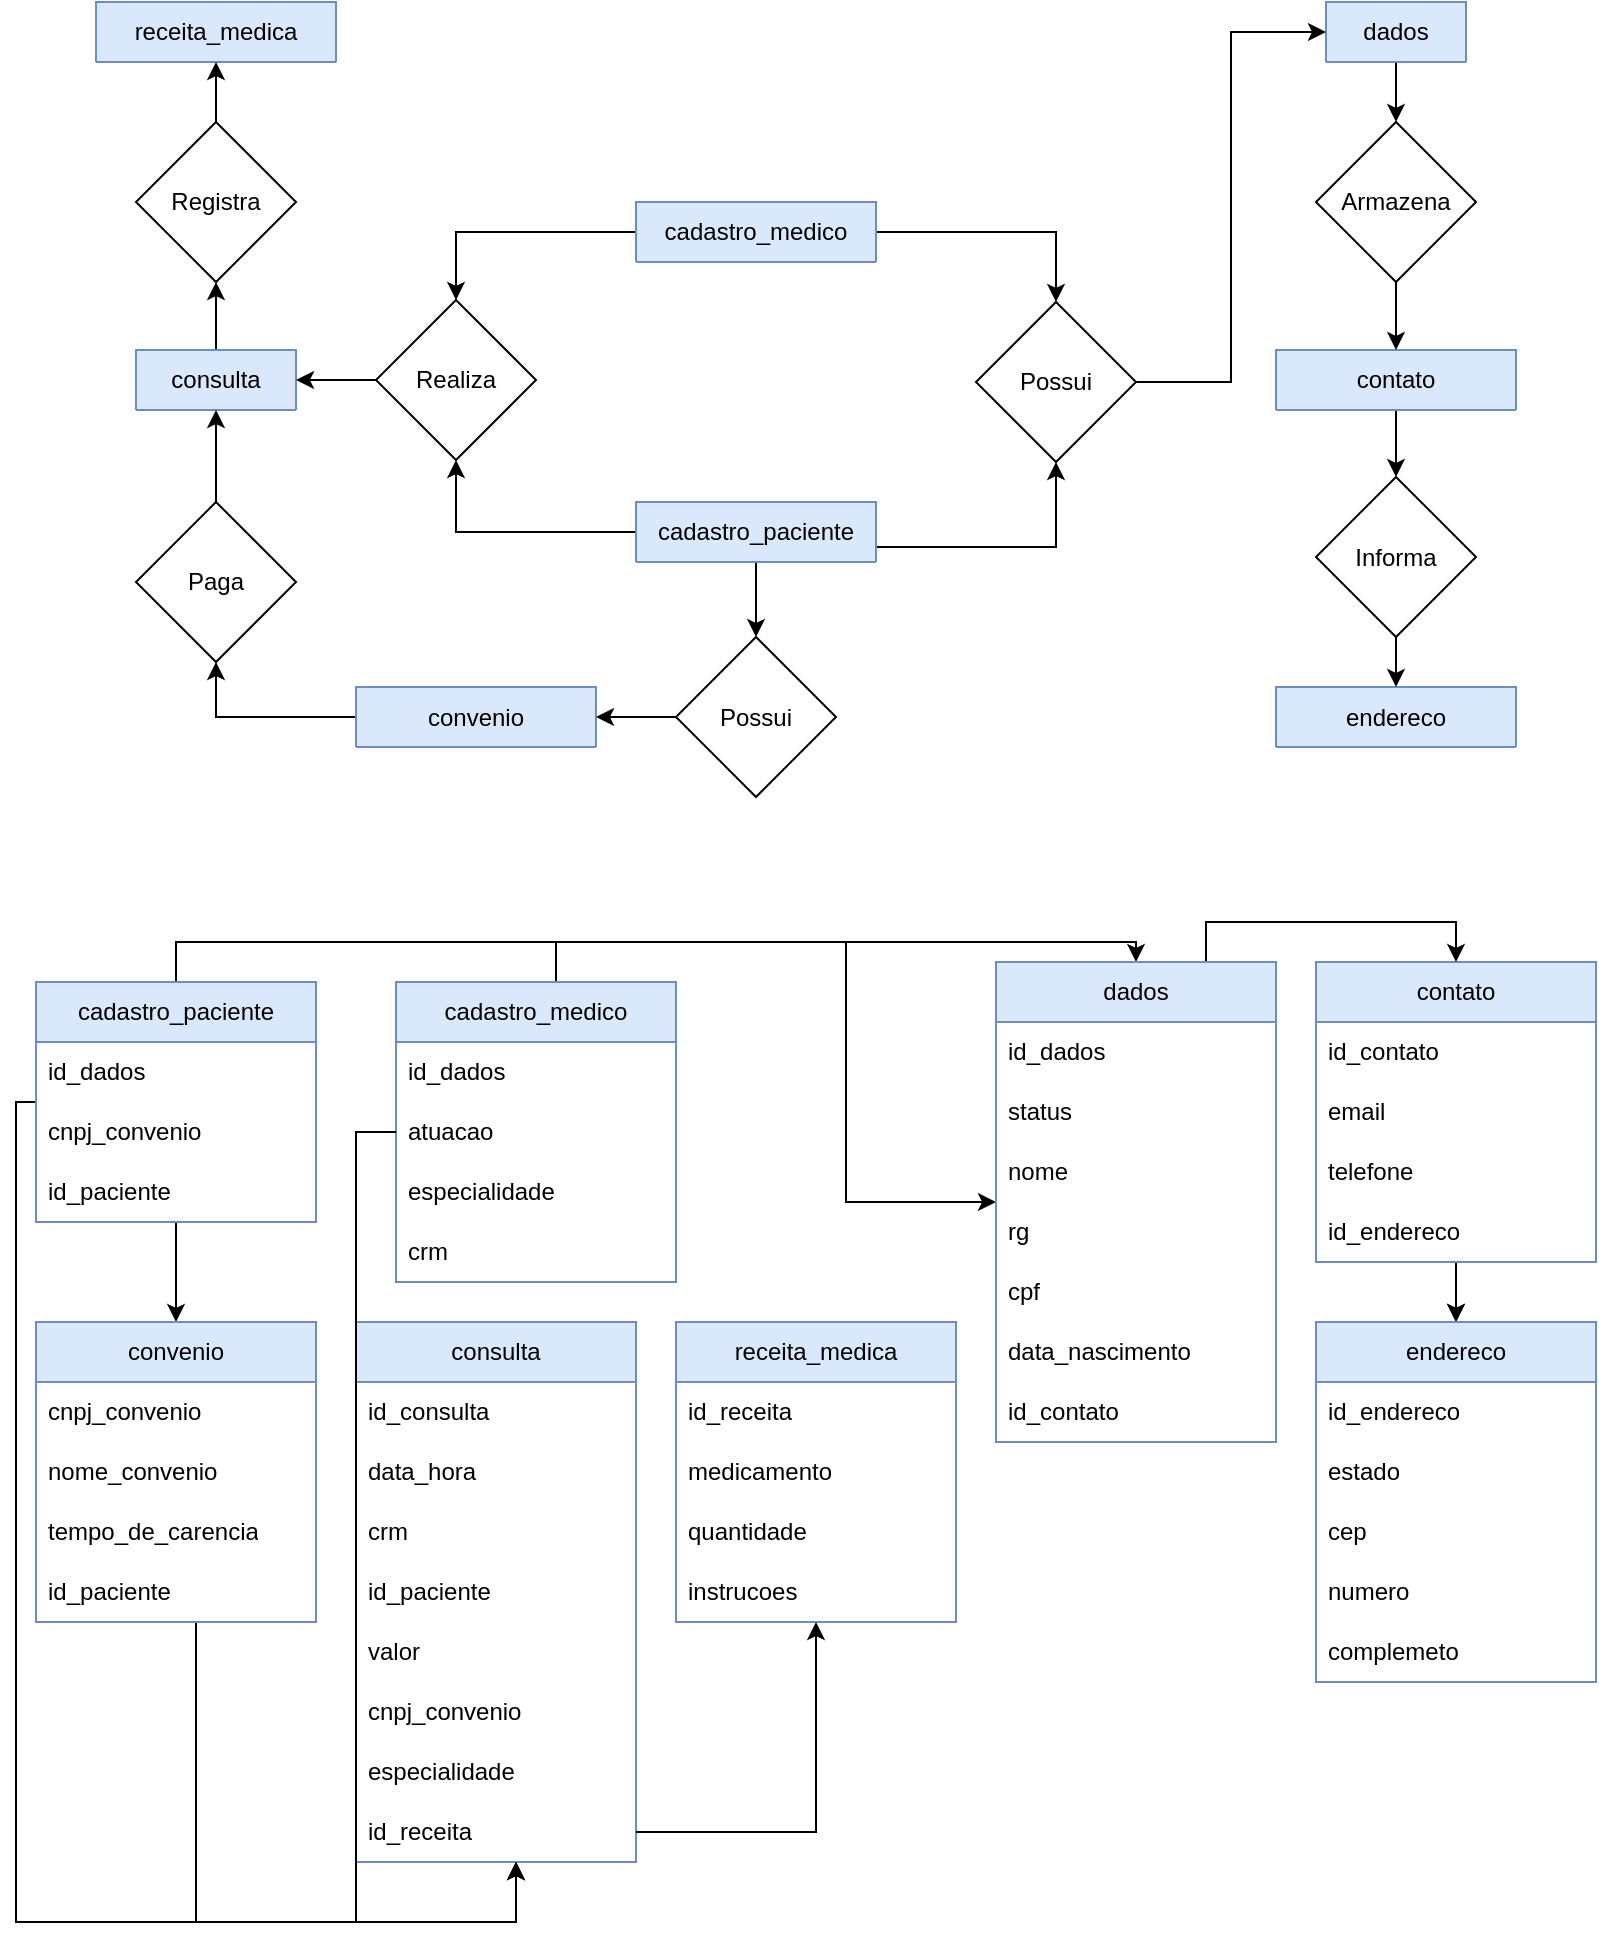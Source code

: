 <mxfile version="24.5.2" type="github">
  <diagram name="Página-1" id="L_5RlRnxunYYwzqani7J">
    <mxGraphModel dx="1050" dy="558" grid="1" gridSize="10" guides="1" tooltips="1" connect="1" arrows="1" fold="1" page="1" pageScale="1" pageWidth="827" pageHeight="1169" math="0" shadow="0">
      <root>
        <mxCell id="0" />
        <mxCell id="1" parent="0" />
        <mxCell id="aoBaIJwkSPa8lgX8lZ2v-215" style="edgeStyle=orthogonalEdgeStyle;rounded=0;orthogonalLoop=1;jettySize=auto;html=1;entryX=0.5;entryY=1;entryDx=0;entryDy=0;" edge="1" parent="1" source="aoBaIJwkSPa8lgX8lZ2v-1" target="aoBaIJwkSPa8lgX8lZ2v-214">
          <mxGeometry relative="1" as="geometry" />
        </mxCell>
        <mxCell id="aoBaIJwkSPa8lgX8lZ2v-1" value="convenio" style="swimlane;fontStyle=0;childLayout=stackLayout;horizontal=1;startSize=30;horizontalStack=0;resizeParent=1;resizeParentMax=0;resizeLast=0;collapsible=1;marginBottom=0;whiteSpace=wrap;html=1;fillColor=#dae8fc;strokeColor=#6c8ebf;" vertex="1" collapsed="1" parent="1">
          <mxGeometry x="190" y="382.5" width="120" height="30" as="geometry">
            <mxRectangle x="1404" y="100" width="140" height="150" as="alternateBounds" />
          </mxGeometry>
        </mxCell>
        <mxCell id="aoBaIJwkSPa8lgX8lZ2v-4" value="cnpj_convenio" style="text;strokeColor=none;fillColor=none;align=left;verticalAlign=middle;spacingLeft=4;spacingRight=4;overflow=hidden;points=[[0,0.5],[1,0.5]];portConstraint=eastwest;rotatable=0;whiteSpace=wrap;html=1;" vertex="1" parent="aoBaIJwkSPa8lgX8lZ2v-1">
          <mxGeometry y="30" width="140" height="30" as="geometry" />
        </mxCell>
        <mxCell id="aoBaIJwkSPa8lgX8lZ2v-3" value="nome_convenio" style="text;strokeColor=none;fillColor=none;align=left;verticalAlign=middle;spacingLeft=4;spacingRight=4;overflow=hidden;points=[[0,0.5],[1,0.5]];portConstraint=eastwest;rotatable=0;whiteSpace=wrap;html=1;" vertex="1" parent="aoBaIJwkSPa8lgX8lZ2v-1">
          <mxGeometry y="60" width="140" height="30" as="geometry" />
        </mxCell>
        <mxCell id="aoBaIJwkSPa8lgX8lZ2v-92" value="tempo_de_carencia" style="text;strokeColor=none;fillColor=none;align=left;verticalAlign=middle;spacingLeft=4;spacingRight=4;overflow=hidden;points=[[0,0.5],[1,0.5]];portConstraint=eastwest;rotatable=0;whiteSpace=wrap;html=1;" vertex="1" parent="aoBaIJwkSPa8lgX8lZ2v-1">
          <mxGeometry y="90" width="140" height="30" as="geometry" />
        </mxCell>
        <mxCell id="aoBaIJwkSPa8lgX8lZ2v-70" value="id_paciente" style="text;strokeColor=none;fillColor=none;align=left;verticalAlign=middle;spacingLeft=4;spacingRight=4;overflow=hidden;points=[[0,0.5],[1,0.5]];portConstraint=eastwest;rotatable=0;whiteSpace=wrap;html=1;" vertex="1" parent="aoBaIJwkSPa8lgX8lZ2v-1">
          <mxGeometry y="120" width="140" height="30" as="geometry" />
        </mxCell>
        <mxCell id="aoBaIJwkSPa8lgX8lZ2v-128" style="edgeStyle=orthogonalEdgeStyle;rounded=0;orthogonalLoop=1;jettySize=auto;html=1;exitX=0.5;exitY=1;exitDx=0;exitDy=0;entryX=0.5;entryY=0;entryDx=0;entryDy=0;" edge="1" parent="1" source="aoBaIJwkSPa8lgX8lZ2v-14" target="aoBaIJwkSPa8lgX8lZ2v-95">
          <mxGeometry relative="1" as="geometry" />
        </mxCell>
        <mxCell id="aoBaIJwkSPa8lgX8lZ2v-14" value="dados" style="swimlane;fontStyle=0;childLayout=stackLayout;horizontal=1;startSize=30;horizontalStack=0;resizeParent=1;resizeParentMax=0;resizeLast=0;collapsible=1;marginBottom=0;whiteSpace=wrap;html=1;fillColor=#dae8fc;strokeColor=#6c8ebf;" vertex="1" collapsed="1" parent="1">
          <mxGeometry x="675" y="40" width="70" height="30" as="geometry">
            <mxRectangle x="937" y="100" width="140" height="240" as="alternateBounds" />
          </mxGeometry>
        </mxCell>
        <mxCell id="aoBaIJwkSPa8lgX8lZ2v-15" value="id_dados" style="text;strokeColor=none;fillColor=none;align=left;verticalAlign=middle;spacingLeft=4;spacingRight=4;overflow=hidden;points=[[0,0.5],[1,0.5]];portConstraint=eastwest;rotatable=0;whiteSpace=wrap;html=1;" vertex="1" parent="aoBaIJwkSPa8lgX8lZ2v-14">
          <mxGeometry y="30" width="140" height="30" as="geometry" />
        </mxCell>
        <mxCell id="aoBaIJwkSPa8lgX8lZ2v-16" value="&lt;div&gt;status&lt;/div&gt;" style="text;strokeColor=none;fillColor=none;align=left;verticalAlign=middle;spacingLeft=4;spacingRight=4;overflow=hidden;points=[[0,0.5],[1,0.5]];portConstraint=eastwest;rotatable=0;whiteSpace=wrap;html=1;" vertex="1" parent="aoBaIJwkSPa8lgX8lZ2v-14">
          <mxGeometry y="60" width="140" height="30" as="geometry" />
        </mxCell>
        <mxCell id="aoBaIJwkSPa8lgX8lZ2v-17" value="nome" style="text;strokeColor=none;fillColor=none;align=left;verticalAlign=middle;spacingLeft=4;spacingRight=4;overflow=hidden;points=[[0,0.5],[1,0.5]];portConstraint=eastwest;rotatable=0;whiteSpace=wrap;html=1;" vertex="1" parent="aoBaIJwkSPa8lgX8lZ2v-14">
          <mxGeometry y="90" width="140" height="30" as="geometry" />
        </mxCell>
        <mxCell id="aoBaIJwkSPa8lgX8lZ2v-18" value="rg" style="text;strokeColor=none;fillColor=none;align=left;verticalAlign=middle;spacingLeft=4;spacingRight=4;overflow=hidden;points=[[0,0.5],[1,0.5]];portConstraint=eastwest;rotatable=0;whiteSpace=wrap;html=1;" vertex="1" parent="aoBaIJwkSPa8lgX8lZ2v-14">
          <mxGeometry y="120" width="140" height="30" as="geometry" />
        </mxCell>
        <mxCell id="aoBaIJwkSPa8lgX8lZ2v-34" value="cpf" style="text;strokeColor=none;fillColor=none;align=left;verticalAlign=middle;spacingLeft=4;spacingRight=4;overflow=hidden;points=[[0,0.5],[1,0.5]];portConstraint=eastwest;rotatable=0;whiteSpace=wrap;html=1;" vertex="1" parent="aoBaIJwkSPa8lgX8lZ2v-14">
          <mxGeometry y="150" width="140" height="30" as="geometry" />
        </mxCell>
        <mxCell id="aoBaIJwkSPa8lgX8lZ2v-35" value="data_nascimento" style="text;strokeColor=none;fillColor=none;align=left;verticalAlign=middle;spacingLeft=4;spacingRight=4;overflow=hidden;points=[[0,0.5],[1,0.5]];portConstraint=eastwest;rotatable=0;whiteSpace=wrap;html=1;" vertex="1" parent="aoBaIJwkSPa8lgX8lZ2v-14">
          <mxGeometry y="180" width="140" height="30" as="geometry" />
        </mxCell>
        <mxCell id="aoBaIJwkSPa8lgX8lZ2v-53" value="id_contato" style="text;strokeColor=none;fillColor=none;align=left;verticalAlign=middle;spacingLeft=4;spacingRight=4;overflow=hidden;points=[[0,0.5],[1,0.5]];portConstraint=eastwest;rotatable=0;whiteSpace=wrap;html=1;" vertex="1" parent="aoBaIJwkSPa8lgX8lZ2v-14">
          <mxGeometry y="210" width="140" height="30" as="geometry" />
        </mxCell>
        <mxCell id="aoBaIJwkSPa8lgX8lZ2v-118" style="edgeStyle=orthogonalEdgeStyle;rounded=0;orthogonalLoop=1;jettySize=auto;html=1;exitX=1;exitY=0.75;exitDx=0;exitDy=0;entryX=0.5;entryY=1;entryDx=0;entryDy=0;" edge="1" parent="1" source="aoBaIJwkSPa8lgX8lZ2v-30" target="aoBaIJwkSPa8lgX8lZ2v-93">
          <mxGeometry relative="1" as="geometry" />
        </mxCell>
        <mxCell id="aoBaIJwkSPa8lgX8lZ2v-122" style="edgeStyle=orthogonalEdgeStyle;rounded=0;orthogonalLoop=1;jettySize=auto;html=1;" edge="1" parent="1" source="aoBaIJwkSPa8lgX8lZ2v-30" target="aoBaIJwkSPa8lgX8lZ2v-94">
          <mxGeometry relative="1" as="geometry" />
        </mxCell>
        <mxCell id="aoBaIJwkSPa8lgX8lZ2v-143" style="edgeStyle=orthogonalEdgeStyle;rounded=0;orthogonalLoop=1;jettySize=auto;html=1;exitX=0.5;exitY=1;exitDx=0;exitDy=0;" edge="1" parent="1" source="aoBaIJwkSPa8lgX8lZ2v-30" target="aoBaIJwkSPa8lgX8lZ2v-135">
          <mxGeometry relative="1" as="geometry" />
        </mxCell>
        <mxCell id="aoBaIJwkSPa8lgX8lZ2v-30" value="cadastro_paciente" style="swimlane;fontStyle=0;childLayout=stackLayout;horizontal=1;startSize=30;horizontalStack=0;resizeParent=1;resizeParentMax=0;resizeLast=0;collapsible=1;marginBottom=0;whiteSpace=wrap;html=1;fillColor=#dae8fc;strokeColor=#6c8ebf;" vertex="1" collapsed="1" parent="1">
          <mxGeometry x="330" y="290" width="120" height="30" as="geometry">
            <mxRectangle x="120" y="350" width="140" height="120" as="alternateBounds" />
          </mxGeometry>
        </mxCell>
        <mxCell id="aoBaIJwkSPa8lgX8lZ2v-32" value="&lt;div&gt;id_dados&lt;/div&gt;" style="text;strokeColor=none;fillColor=none;align=left;verticalAlign=middle;spacingLeft=4;spacingRight=4;overflow=hidden;points=[[0,0.5],[1,0.5]];portConstraint=eastwest;rotatable=0;whiteSpace=wrap;html=1;" vertex="1" parent="aoBaIJwkSPa8lgX8lZ2v-30">
          <mxGeometry y="30" width="140" height="30" as="geometry" />
        </mxCell>
        <mxCell id="aoBaIJwkSPa8lgX8lZ2v-81" value="cnpj_convenio" style="text;strokeColor=none;fillColor=none;align=left;verticalAlign=middle;spacingLeft=4;spacingRight=4;overflow=hidden;points=[[0,0.5],[1,0.5]];portConstraint=eastwest;rotatable=0;whiteSpace=wrap;html=1;" vertex="1" parent="aoBaIJwkSPa8lgX8lZ2v-30">
          <mxGeometry y="60" width="140" height="30" as="geometry" />
        </mxCell>
        <mxCell id="aoBaIJwkSPa8lgX8lZ2v-31" value="id_paciente" style="text;strokeColor=none;fillColor=none;align=left;verticalAlign=middle;spacingLeft=4;spacingRight=4;overflow=hidden;points=[[0,0.5],[1,0.5]];portConstraint=eastwest;rotatable=0;whiteSpace=wrap;html=1;" vertex="1" parent="aoBaIJwkSPa8lgX8lZ2v-30">
          <mxGeometry y="90" width="140" height="30" as="geometry" />
        </mxCell>
        <mxCell id="aoBaIJwkSPa8lgX8lZ2v-131" style="edgeStyle=orthogonalEdgeStyle;rounded=0;orthogonalLoop=1;jettySize=auto;html=1;exitX=0.5;exitY=1;exitDx=0;exitDy=0;" edge="1" parent="1" source="aoBaIJwkSPa8lgX8lZ2v-54" target="aoBaIJwkSPa8lgX8lZ2v-104">
          <mxGeometry relative="1" as="geometry" />
        </mxCell>
        <mxCell id="aoBaIJwkSPa8lgX8lZ2v-54" value="contato" style="swimlane;fontStyle=0;childLayout=stackLayout;horizontal=1;startSize=30;horizontalStack=0;resizeParent=1;resizeParentMax=0;resizeLast=0;collapsible=1;marginBottom=0;whiteSpace=wrap;html=1;fillColor=#dae8fc;strokeColor=#6c8ebf;" vertex="1" collapsed="1" parent="1">
          <mxGeometry x="650" y="214" width="120" height="30" as="geometry">
            <mxRectangle x="1094" y="320" width="140" height="150" as="alternateBounds" />
          </mxGeometry>
        </mxCell>
        <mxCell id="aoBaIJwkSPa8lgX8lZ2v-55" value="id_contato" style="text;strokeColor=none;fillColor=none;align=left;verticalAlign=middle;spacingLeft=4;spacingRight=4;overflow=hidden;points=[[0,0.5],[1,0.5]];portConstraint=eastwest;rotatable=0;whiteSpace=wrap;html=1;" vertex="1" parent="aoBaIJwkSPa8lgX8lZ2v-54">
          <mxGeometry y="30" width="140" height="30" as="geometry" />
        </mxCell>
        <mxCell id="aoBaIJwkSPa8lgX8lZ2v-57" value="email" style="text;strokeColor=none;fillColor=none;align=left;verticalAlign=middle;spacingLeft=4;spacingRight=4;overflow=hidden;points=[[0,0.5],[1,0.5]];portConstraint=eastwest;rotatable=0;whiteSpace=wrap;html=1;" vertex="1" parent="aoBaIJwkSPa8lgX8lZ2v-54">
          <mxGeometry y="60" width="140" height="30" as="geometry" />
        </mxCell>
        <mxCell id="aoBaIJwkSPa8lgX8lZ2v-56" value="telefone" style="text;strokeColor=none;fillColor=none;align=left;verticalAlign=middle;spacingLeft=4;spacingRight=4;overflow=hidden;points=[[0,0.5],[1,0.5]];portConstraint=eastwest;rotatable=0;whiteSpace=wrap;html=1;" vertex="1" parent="aoBaIJwkSPa8lgX8lZ2v-54">
          <mxGeometry y="90" width="140" height="30" as="geometry" />
        </mxCell>
        <mxCell id="aoBaIJwkSPa8lgX8lZ2v-58" value="id_endereco" style="text;strokeColor=none;fillColor=none;align=left;verticalAlign=middle;spacingLeft=4;spacingRight=4;overflow=hidden;points=[[0,0.5],[1,0.5]];portConstraint=eastwest;rotatable=0;whiteSpace=wrap;html=1;" vertex="1" parent="aoBaIJwkSPa8lgX8lZ2v-54">
          <mxGeometry y="120" width="140" height="30" as="geometry" />
        </mxCell>
        <mxCell id="aoBaIJwkSPa8lgX8lZ2v-59" value="endereco" style="swimlane;fontStyle=0;childLayout=stackLayout;horizontal=1;startSize=30;horizontalStack=0;resizeParent=1;resizeParentMax=0;resizeLast=0;collapsible=1;marginBottom=0;whiteSpace=wrap;html=1;fillColor=#dae8fc;strokeColor=#6c8ebf;" vertex="1" collapsed="1" parent="1">
          <mxGeometry x="650" y="382.5" width="120" height="30" as="geometry">
            <mxRectangle x="500" y="360" width="140" height="180" as="alternateBounds" />
          </mxGeometry>
        </mxCell>
        <mxCell id="aoBaIJwkSPa8lgX8lZ2v-60" value="id_endereco" style="text;strokeColor=none;fillColor=none;align=left;verticalAlign=middle;spacingLeft=4;spacingRight=4;overflow=hidden;points=[[0,0.5],[1,0.5]];portConstraint=eastwest;rotatable=0;whiteSpace=wrap;html=1;" vertex="1" parent="aoBaIJwkSPa8lgX8lZ2v-59">
          <mxGeometry y="30" width="140" height="30" as="geometry" />
        </mxCell>
        <mxCell id="aoBaIJwkSPa8lgX8lZ2v-62" value="estado" style="text;strokeColor=none;fillColor=none;align=left;verticalAlign=middle;spacingLeft=4;spacingRight=4;overflow=hidden;points=[[0,0.5],[1,0.5]];portConstraint=eastwest;rotatable=0;whiteSpace=wrap;html=1;" vertex="1" parent="aoBaIJwkSPa8lgX8lZ2v-59">
          <mxGeometry y="60" width="140" height="30" as="geometry" />
        </mxCell>
        <mxCell id="aoBaIJwkSPa8lgX8lZ2v-61" value="cep" style="text;strokeColor=none;fillColor=none;align=left;verticalAlign=middle;spacingLeft=4;spacingRight=4;overflow=hidden;points=[[0,0.5],[1,0.5]];portConstraint=eastwest;rotatable=0;whiteSpace=wrap;html=1;" vertex="1" parent="aoBaIJwkSPa8lgX8lZ2v-59">
          <mxGeometry y="90" width="140" height="30" as="geometry" />
        </mxCell>
        <mxCell id="aoBaIJwkSPa8lgX8lZ2v-64" value="numero" style="text;strokeColor=none;fillColor=none;align=left;verticalAlign=middle;spacingLeft=4;spacingRight=4;overflow=hidden;points=[[0,0.5],[1,0.5]];portConstraint=eastwest;rotatable=0;whiteSpace=wrap;html=1;" vertex="1" parent="aoBaIJwkSPa8lgX8lZ2v-59">
          <mxGeometry y="120" width="140" height="30" as="geometry" />
        </mxCell>
        <mxCell id="aoBaIJwkSPa8lgX8lZ2v-63" value="complemeto" style="text;strokeColor=none;fillColor=none;align=left;verticalAlign=middle;spacingLeft=4;spacingRight=4;overflow=hidden;points=[[0,0.5],[1,0.5]];portConstraint=eastwest;rotatable=0;whiteSpace=wrap;html=1;" vertex="1" parent="aoBaIJwkSPa8lgX8lZ2v-59">
          <mxGeometry y="150" width="140" height="30" as="geometry" />
        </mxCell>
        <mxCell id="aoBaIJwkSPa8lgX8lZ2v-121" style="edgeStyle=orthogonalEdgeStyle;rounded=0;orthogonalLoop=1;jettySize=auto;html=1;exitX=0;exitY=0.5;exitDx=0;exitDy=0;entryX=0.5;entryY=0;entryDx=0;entryDy=0;" edge="1" parent="1" source="aoBaIJwkSPa8lgX8lZ2v-65" target="aoBaIJwkSPa8lgX8lZ2v-94">
          <mxGeometry relative="1" as="geometry" />
        </mxCell>
        <mxCell id="aoBaIJwkSPa8lgX8lZ2v-142" style="edgeStyle=orthogonalEdgeStyle;rounded=0;orthogonalLoop=1;jettySize=auto;html=1;entryX=0.5;entryY=0;entryDx=0;entryDy=0;" edge="1" parent="1" source="aoBaIJwkSPa8lgX8lZ2v-65" target="aoBaIJwkSPa8lgX8lZ2v-93">
          <mxGeometry relative="1" as="geometry" />
        </mxCell>
        <mxCell id="aoBaIJwkSPa8lgX8lZ2v-65" value="cadastro_medico" style="swimlane;fontStyle=0;childLayout=stackLayout;horizontal=1;startSize=30;horizontalStack=0;resizeParent=1;resizeParentMax=0;resizeLast=0;collapsible=1;marginBottom=0;whiteSpace=wrap;html=1;fillColor=#dae8fc;strokeColor=#6c8ebf;" vertex="1" collapsed="1" parent="1">
          <mxGeometry x="330" y="140" width="120" height="30" as="geometry">
            <mxRectangle x="120" y="145" width="140" height="150" as="alternateBounds" />
          </mxGeometry>
        </mxCell>
        <mxCell id="aoBaIJwkSPa8lgX8lZ2v-67" value="id_dados" style="text;strokeColor=none;fillColor=none;align=left;verticalAlign=middle;spacingLeft=4;spacingRight=4;overflow=hidden;points=[[0,0.5],[1,0.5]];portConstraint=eastwest;rotatable=0;whiteSpace=wrap;html=1;" vertex="1" parent="aoBaIJwkSPa8lgX8lZ2v-65">
          <mxGeometry y="30" width="140" height="30" as="geometry" />
        </mxCell>
        <mxCell id="aoBaIJwkSPa8lgX8lZ2v-68" value="atuacao" style="text;strokeColor=none;fillColor=none;align=left;verticalAlign=middle;spacingLeft=4;spacingRight=4;overflow=hidden;points=[[0,0.5],[1,0.5]];portConstraint=eastwest;rotatable=0;whiteSpace=wrap;html=1;" vertex="1" parent="aoBaIJwkSPa8lgX8lZ2v-65">
          <mxGeometry y="60" width="140" height="30" as="geometry" />
        </mxCell>
        <mxCell id="aoBaIJwkSPa8lgX8lZ2v-82" value="especialidade" style="text;strokeColor=none;fillColor=none;align=left;verticalAlign=middle;spacingLeft=4;spacingRight=4;overflow=hidden;points=[[0,0.5],[1,0.5]];portConstraint=eastwest;rotatable=0;whiteSpace=wrap;html=1;" vertex="1" parent="aoBaIJwkSPa8lgX8lZ2v-65">
          <mxGeometry y="90" width="140" height="30" as="geometry" />
        </mxCell>
        <mxCell id="aoBaIJwkSPa8lgX8lZ2v-66" value="crm" style="text;strokeColor=none;fillColor=none;align=left;verticalAlign=middle;spacingLeft=4;spacingRight=4;overflow=hidden;points=[[0,0.5],[1,0.5]];portConstraint=eastwest;rotatable=0;whiteSpace=wrap;html=1;" vertex="1" parent="aoBaIJwkSPa8lgX8lZ2v-65">
          <mxGeometry y="120" width="140" height="30" as="geometry" />
        </mxCell>
        <mxCell id="aoBaIJwkSPa8lgX8lZ2v-219" style="edgeStyle=orthogonalEdgeStyle;rounded=0;orthogonalLoop=1;jettySize=auto;html=1;exitX=0.5;exitY=0;exitDx=0;exitDy=0;" edge="1" parent="1" source="aoBaIJwkSPa8lgX8lZ2v-72" target="aoBaIJwkSPa8lgX8lZ2v-139">
          <mxGeometry relative="1" as="geometry" />
        </mxCell>
        <mxCell id="aoBaIJwkSPa8lgX8lZ2v-72" value="consulta" style="swimlane;fontStyle=0;childLayout=stackLayout;horizontal=1;startSize=30;horizontalStack=0;resizeParent=1;resizeParentMax=0;resizeLast=0;collapsible=1;marginBottom=0;whiteSpace=wrap;html=1;fillColor=#dae8fc;strokeColor=#6c8ebf;" vertex="1" collapsed="1" parent="1">
          <mxGeometry x="80" y="214" width="80" height="30" as="geometry">
            <mxRectangle x="80" y="214" width="140" height="270" as="alternateBounds" />
          </mxGeometry>
        </mxCell>
        <mxCell id="aoBaIJwkSPa8lgX8lZ2v-73" value="id_consulta" style="text;strokeColor=none;fillColor=none;align=left;verticalAlign=middle;spacingLeft=4;spacingRight=4;overflow=hidden;points=[[0,0.5],[1,0.5]];portConstraint=eastwest;rotatable=0;whiteSpace=wrap;html=1;" vertex="1" parent="aoBaIJwkSPa8lgX8lZ2v-72">
          <mxGeometry y="30" width="140" height="30" as="geometry" />
        </mxCell>
        <mxCell id="aoBaIJwkSPa8lgX8lZ2v-74" value="data_hora" style="text;strokeColor=none;fillColor=none;align=left;verticalAlign=middle;spacingLeft=4;spacingRight=4;overflow=hidden;points=[[0,0.5],[1,0.5]];portConstraint=eastwest;rotatable=0;whiteSpace=wrap;html=1;" vertex="1" parent="aoBaIJwkSPa8lgX8lZ2v-72">
          <mxGeometry y="60" width="140" height="30" as="geometry" />
        </mxCell>
        <mxCell id="aoBaIJwkSPa8lgX8lZ2v-75" value="crm" style="text;strokeColor=none;fillColor=none;align=left;verticalAlign=middle;spacingLeft=4;spacingRight=4;overflow=hidden;points=[[0,0.5],[1,0.5]];portConstraint=eastwest;rotatable=0;whiteSpace=wrap;html=1;" vertex="1" parent="aoBaIJwkSPa8lgX8lZ2v-72">
          <mxGeometry y="90" width="140" height="30" as="geometry" />
        </mxCell>
        <mxCell id="aoBaIJwkSPa8lgX8lZ2v-76" value="id_paciente" style="text;strokeColor=none;fillColor=none;align=left;verticalAlign=middle;spacingLeft=4;spacingRight=4;overflow=hidden;points=[[0,0.5],[1,0.5]];portConstraint=eastwest;rotatable=0;whiteSpace=wrap;html=1;" vertex="1" parent="aoBaIJwkSPa8lgX8lZ2v-72">
          <mxGeometry y="120" width="140" height="30" as="geometry" />
        </mxCell>
        <mxCell id="aoBaIJwkSPa8lgX8lZ2v-77" value="valor" style="text;strokeColor=none;fillColor=none;align=left;verticalAlign=middle;spacingLeft=4;spacingRight=4;overflow=hidden;points=[[0,0.5],[1,0.5]];portConstraint=eastwest;rotatable=0;whiteSpace=wrap;html=1;" vertex="1" parent="aoBaIJwkSPa8lgX8lZ2v-72">
          <mxGeometry y="150" width="140" height="30" as="geometry" />
        </mxCell>
        <mxCell id="aoBaIJwkSPa8lgX8lZ2v-78" value="cnpj_convenio" style="text;strokeColor=none;fillColor=none;align=left;verticalAlign=middle;spacingLeft=4;spacingRight=4;overflow=hidden;points=[[0,0.5],[1,0.5]];portConstraint=eastwest;rotatable=0;whiteSpace=wrap;html=1;" vertex="1" parent="aoBaIJwkSPa8lgX8lZ2v-72">
          <mxGeometry y="180" width="140" height="30" as="geometry" />
        </mxCell>
        <mxCell id="aoBaIJwkSPa8lgX8lZ2v-91" value="especialidade" style="text;strokeColor=none;fillColor=none;align=left;verticalAlign=middle;spacingLeft=4;spacingRight=4;overflow=hidden;points=[[0,0.5],[1,0.5]];portConstraint=eastwest;rotatable=0;whiteSpace=wrap;html=1;" vertex="1" parent="aoBaIJwkSPa8lgX8lZ2v-72">
          <mxGeometry y="210" width="140" height="30" as="geometry" />
        </mxCell>
        <mxCell id="aoBaIJwkSPa8lgX8lZ2v-79" value="id_receita" style="text;strokeColor=none;fillColor=none;align=left;verticalAlign=middle;spacingLeft=4;spacingRight=4;overflow=hidden;points=[[0,0.5],[1,0.5]];portConstraint=eastwest;rotatable=0;whiteSpace=wrap;html=1;" vertex="1" parent="aoBaIJwkSPa8lgX8lZ2v-72">
          <mxGeometry y="240" width="140" height="30" as="geometry" />
        </mxCell>
        <mxCell id="aoBaIJwkSPa8lgX8lZ2v-83" value="receita_medica" style="swimlane;fontStyle=0;childLayout=stackLayout;horizontal=1;startSize=30;horizontalStack=0;resizeParent=1;resizeParentMax=0;resizeLast=0;collapsible=1;marginBottom=0;whiteSpace=wrap;html=1;fillColor=#dae8fc;strokeColor=#6c8ebf;" vertex="1" collapsed="1" parent="1">
          <mxGeometry x="60" y="40" width="120" height="30" as="geometry">
            <mxRectangle x="190" y="65" width="140" height="150" as="alternateBounds" />
          </mxGeometry>
        </mxCell>
        <mxCell id="aoBaIJwkSPa8lgX8lZ2v-84" value="id_receita" style="text;strokeColor=none;fillColor=none;align=left;verticalAlign=middle;spacingLeft=4;spacingRight=4;overflow=hidden;points=[[0,0.5],[1,0.5]];portConstraint=eastwest;rotatable=0;whiteSpace=wrap;html=1;" vertex="1" parent="aoBaIJwkSPa8lgX8lZ2v-83">
          <mxGeometry y="30" width="140" height="30" as="geometry" />
        </mxCell>
        <mxCell id="aoBaIJwkSPa8lgX8lZ2v-85" value="medicamento" style="text;strokeColor=none;fillColor=none;align=left;verticalAlign=middle;spacingLeft=4;spacingRight=4;overflow=hidden;points=[[0,0.5],[1,0.5]];portConstraint=eastwest;rotatable=0;whiteSpace=wrap;html=1;" vertex="1" parent="aoBaIJwkSPa8lgX8lZ2v-83">
          <mxGeometry y="60" width="140" height="30" as="geometry" />
        </mxCell>
        <mxCell id="aoBaIJwkSPa8lgX8lZ2v-86" value="quantidade" style="text;strokeColor=none;fillColor=none;align=left;verticalAlign=middle;spacingLeft=4;spacingRight=4;overflow=hidden;points=[[0,0.5],[1,0.5]];portConstraint=eastwest;rotatable=0;whiteSpace=wrap;html=1;" vertex="1" parent="aoBaIJwkSPa8lgX8lZ2v-83">
          <mxGeometry y="90" width="140" height="30" as="geometry" />
        </mxCell>
        <mxCell id="aoBaIJwkSPa8lgX8lZ2v-87" value="instrucoes" style="text;strokeColor=none;fillColor=none;align=left;verticalAlign=middle;spacingLeft=4;spacingRight=4;overflow=hidden;points=[[0,0.5],[1,0.5]];portConstraint=eastwest;rotatable=0;whiteSpace=wrap;html=1;" vertex="1" parent="aoBaIJwkSPa8lgX8lZ2v-83">
          <mxGeometry y="120" width="140" height="30" as="geometry" />
        </mxCell>
        <mxCell id="aoBaIJwkSPa8lgX8lZ2v-127" style="edgeStyle=orthogonalEdgeStyle;rounded=0;orthogonalLoop=1;jettySize=auto;html=1;entryX=0;entryY=0.5;entryDx=0;entryDy=0;" edge="1" parent="1" source="aoBaIJwkSPa8lgX8lZ2v-93" target="aoBaIJwkSPa8lgX8lZ2v-14">
          <mxGeometry relative="1" as="geometry" />
        </mxCell>
        <mxCell id="aoBaIJwkSPa8lgX8lZ2v-93" value="Possui" style="rhombus;whiteSpace=wrap;html=1;" vertex="1" parent="1">
          <mxGeometry x="500" y="190" width="80" height="80" as="geometry" />
        </mxCell>
        <mxCell id="aoBaIJwkSPa8lgX8lZ2v-112" style="edgeStyle=orthogonalEdgeStyle;rounded=0;orthogonalLoop=1;jettySize=auto;html=1;exitX=0;exitY=0.5;exitDx=0;exitDy=0;" edge="1" parent="1" source="aoBaIJwkSPa8lgX8lZ2v-94" target="aoBaIJwkSPa8lgX8lZ2v-72">
          <mxGeometry relative="1" as="geometry" />
        </mxCell>
        <mxCell id="aoBaIJwkSPa8lgX8lZ2v-94" value="Realiza" style="rhombus;whiteSpace=wrap;html=1;" vertex="1" parent="1">
          <mxGeometry x="200" y="189" width="80" height="80" as="geometry" />
        </mxCell>
        <mxCell id="aoBaIJwkSPa8lgX8lZ2v-129" style="edgeStyle=orthogonalEdgeStyle;rounded=0;orthogonalLoop=1;jettySize=auto;html=1;exitX=0.5;exitY=1;exitDx=0;exitDy=0;entryX=0.5;entryY=0;entryDx=0;entryDy=0;" edge="1" parent="1" source="aoBaIJwkSPa8lgX8lZ2v-95" target="aoBaIJwkSPa8lgX8lZ2v-54">
          <mxGeometry relative="1" as="geometry" />
        </mxCell>
        <mxCell id="aoBaIJwkSPa8lgX8lZ2v-95" value="Armazena" style="rhombus;whiteSpace=wrap;html=1;" vertex="1" parent="1">
          <mxGeometry x="670" y="100" width="80" height="80" as="geometry" />
        </mxCell>
        <mxCell id="aoBaIJwkSPa8lgX8lZ2v-132" style="edgeStyle=orthogonalEdgeStyle;rounded=0;orthogonalLoop=1;jettySize=auto;html=1;exitX=0.5;exitY=1;exitDx=0;exitDy=0;entryX=0.5;entryY=0;entryDx=0;entryDy=0;" edge="1" parent="1" source="aoBaIJwkSPa8lgX8lZ2v-104">
          <mxGeometry relative="1" as="geometry">
            <mxPoint x="710" y="382.5" as="targetPoint" />
          </mxGeometry>
        </mxCell>
        <mxCell id="aoBaIJwkSPa8lgX8lZ2v-104" value="Informa" style="rhombus;whiteSpace=wrap;html=1;" vertex="1" parent="1">
          <mxGeometry x="670" y="277.5" width="80" height="80" as="geometry" />
        </mxCell>
        <mxCell id="aoBaIJwkSPa8lgX8lZ2v-136" style="edgeStyle=orthogonalEdgeStyle;rounded=0;orthogonalLoop=1;jettySize=auto;html=1;" edge="1" parent="1" source="aoBaIJwkSPa8lgX8lZ2v-135" target="aoBaIJwkSPa8lgX8lZ2v-1">
          <mxGeometry relative="1" as="geometry" />
        </mxCell>
        <mxCell id="aoBaIJwkSPa8lgX8lZ2v-135" value="Possui" style="rhombus;whiteSpace=wrap;html=1;" vertex="1" parent="1">
          <mxGeometry x="350" y="357.5" width="80" height="80" as="geometry" />
        </mxCell>
        <mxCell id="aoBaIJwkSPa8lgX8lZ2v-220" style="edgeStyle=orthogonalEdgeStyle;rounded=0;orthogonalLoop=1;jettySize=auto;html=1;" edge="1" parent="1" source="aoBaIJwkSPa8lgX8lZ2v-139" target="aoBaIJwkSPa8lgX8lZ2v-83">
          <mxGeometry relative="1" as="geometry" />
        </mxCell>
        <mxCell id="aoBaIJwkSPa8lgX8lZ2v-139" value="Registra" style="rhombus;whiteSpace=wrap;html=1;" vertex="1" parent="1">
          <mxGeometry x="80" y="100" width="80" height="80" as="geometry" />
        </mxCell>
        <mxCell id="aoBaIJwkSPa8lgX8lZ2v-145" value="receita_medica" style="swimlane;fontStyle=0;childLayout=stackLayout;horizontal=1;startSize=30;horizontalStack=0;resizeParent=1;resizeParentMax=0;resizeLast=0;collapsible=1;marginBottom=0;whiteSpace=wrap;html=1;fillColor=#dae8fc;strokeColor=#6c8ebf;" vertex="1" parent="1">
          <mxGeometry x="350" y="700" width="140" height="150" as="geometry">
            <mxRectangle x="190" y="720" width="120" height="30" as="alternateBounds" />
          </mxGeometry>
        </mxCell>
        <mxCell id="aoBaIJwkSPa8lgX8lZ2v-146" value="id_receita" style="text;strokeColor=none;fillColor=none;align=left;verticalAlign=middle;spacingLeft=4;spacingRight=4;overflow=hidden;points=[[0,0.5],[1,0.5]];portConstraint=eastwest;rotatable=0;whiteSpace=wrap;html=1;" vertex="1" parent="aoBaIJwkSPa8lgX8lZ2v-145">
          <mxGeometry y="30" width="140" height="30" as="geometry" />
        </mxCell>
        <mxCell id="aoBaIJwkSPa8lgX8lZ2v-147" value="medicamento" style="text;strokeColor=none;fillColor=none;align=left;verticalAlign=middle;spacingLeft=4;spacingRight=4;overflow=hidden;points=[[0,0.5],[1,0.5]];portConstraint=eastwest;rotatable=0;whiteSpace=wrap;html=1;" vertex="1" parent="aoBaIJwkSPa8lgX8lZ2v-145">
          <mxGeometry y="60" width="140" height="30" as="geometry" />
        </mxCell>
        <mxCell id="aoBaIJwkSPa8lgX8lZ2v-148" value="quantidade" style="text;strokeColor=none;fillColor=none;align=left;verticalAlign=middle;spacingLeft=4;spacingRight=4;overflow=hidden;points=[[0,0.5],[1,0.5]];portConstraint=eastwest;rotatable=0;whiteSpace=wrap;html=1;" vertex="1" parent="aoBaIJwkSPa8lgX8lZ2v-145">
          <mxGeometry y="90" width="140" height="30" as="geometry" />
        </mxCell>
        <mxCell id="aoBaIJwkSPa8lgX8lZ2v-149" value="instrucoes" style="text;strokeColor=none;fillColor=none;align=left;verticalAlign=middle;spacingLeft=4;spacingRight=4;overflow=hidden;points=[[0,0.5],[1,0.5]];portConstraint=eastwest;rotatable=0;whiteSpace=wrap;html=1;" vertex="1" parent="aoBaIJwkSPa8lgX8lZ2v-145">
          <mxGeometry y="120" width="140" height="30" as="geometry" />
        </mxCell>
        <mxCell id="aoBaIJwkSPa8lgX8lZ2v-150" value="consulta" style="swimlane;fontStyle=0;childLayout=stackLayout;horizontal=1;startSize=30;horizontalStack=0;resizeParent=1;resizeParentMax=0;resizeLast=0;collapsible=1;marginBottom=0;whiteSpace=wrap;html=1;fillColor=#dae8fc;strokeColor=#6c8ebf;" vertex="1" parent="1">
          <mxGeometry x="190" y="700" width="140" height="270" as="geometry">
            <mxRectangle x="50" y="700" width="80" height="30" as="alternateBounds" />
          </mxGeometry>
        </mxCell>
        <mxCell id="aoBaIJwkSPa8lgX8lZ2v-151" value="id_consulta" style="text;strokeColor=none;fillColor=none;align=left;verticalAlign=middle;spacingLeft=4;spacingRight=4;overflow=hidden;points=[[0,0.5],[1,0.5]];portConstraint=eastwest;rotatable=0;whiteSpace=wrap;html=1;" vertex="1" parent="aoBaIJwkSPa8lgX8lZ2v-150">
          <mxGeometry y="30" width="140" height="30" as="geometry" />
        </mxCell>
        <mxCell id="aoBaIJwkSPa8lgX8lZ2v-152" value="data_hora" style="text;strokeColor=none;fillColor=none;align=left;verticalAlign=middle;spacingLeft=4;spacingRight=4;overflow=hidden;points=[[0,0.5],[1,0.5]];portConstraint=eastwest;rotatable=0;whiteSpace=wrap;html=1;" vertex="1" parent="aoBaIJwkSPa8lgX8lZ2v-150">
          <mxGeometry y="60" width="140" height="30" as="geometry" />
        </mxCell>
        <mxCell id="aoBaIJwkSPa8lgX8lZ2v-153" value="crm" style="text;strokeColor=none;fillColor=none;align=left;verticalAlign=middle;spacingLeft=4;spacingRight=4;overflow=hidden;points=[[0,0.5],[1,0.5]];portConstraint=eastwest;rotatable=0;whiteSpace=wrap;html=1;" vertex="1" parent="aoBaIJwkSPa8lgX8lZ2v-150">
          <mxGeometry y="90" width="140" height="30" as="geometry" />
        </mxCell>
        <mxCell id="aoBaIJwkSPa8lgX8lZ2v-154" value="id_paciente" style="text;strokeColor=none;fillColor=none;align=left;verticalAlign=middle;spacingLeft=4;spacingRight=4;overflow=hidden;points=[[0,0.5],[1,0.5]];portConstraint=eastwest;rotatable=0;whiteSpace=wrap;html=1;" vertex="1" parent="aoBaIJwkSPa8lgX8lZ2v-150">
          <mxGeometry y="120" width="140" height="30" as="geometry" />
        </mxCell>
        <mxCell id="aoBaIJwkSPa8lgX8lZ2v-155" value="valor" style="text;strokeColor=none;fillColor=none;align=left;verticalAlign=middle;spacingLeft=4;spacingRight=4;overflow=hidden;points=[[0,0.5],[1,0.5]];portConstraint=eastwest;rotatable=0;whiteSpace=wrap;html=1;" vertex="1" parent="aoBaIJwkSPa8lgX8lZ2v-150">
          <mxGeometry y="150" width="140" height="30" as="geometry" />
        </mxCell>
        <mxCell id="aoBaIJwkSPa8lgX8lZ2v-156" value="cnpj_convenio" style="text;strokeColor=none;fillColor=none;align=left;verticalAlign=middle;spacingLeft=4;spacingRight=4;overflow=hidden;points=[[0,0.5],[1,0.5]];portConstraint=eastwest;rotatable=0;whiteSpace=wrap;html=1;" vertex="1" parent="aoBaIJwkSPa8lgX8lZ2v-150">
          <mxGeometry y="180" width="140" height="30" as="geometry" />
        </mxCell>
        <mxCell id="aoBaIJwkSPa8lgX8lZ2v-157" value="especialidade" style="text;strokeColor=none;fillColor=none;align=left;verticalAlign=middle;spacingLeft=4;spacingRight=4;overflow=hidden;points=[[0,0.5],[1,0.5]];portConstraint=eastwest;rotatable=0;whiteSpace=wrap;html=1;" vertex="1" parent="aoBaIJwkSPa8lgX8lZ2v-150">
          <mxGeometry y="210" width="140" height="30" as="geometry" />
        </mxCell>
        <mxCell id="aoBaIJwkSPa8lgX8lZ2v-158" value="id_receita" style="text;strokeColor=none;fillColor=none;align=left;verticalAlign=middle;spacingLeft=4;spacingRight=4;overflow=hidden;points=[[0,0.5],[1,0.5]];portConstraint=eastwest;rotatable=0;whiteSpace=wrap;html=1;" vertex="1" parent="aoBaIJwkSPa8lgX8lZ2v-150">
          <mxGeometry y="240" width="140" height="30" as="geometry" />
        </mxCell>
        <mxCell id="aoBaIJwkSPa8lgX8lZ2v-227" style="edgeStyle=orthogonalEdgeStyle;rounded=0;orthogonalLoop=1;jettySize=auto;html=1;" edge="1" parent="1" source="aoBaIJwkSPa8lgX8lZ2v-159" target="aoBaIJwkSPa8lgX8lZ2v-178">
          <mxGeometry relative="1" as="geometry">
            <Array as="points">
              <mxPoint x="290" y="510" />
              <mxPoint x="435" y="510" />
              <mxPoint x="435" y="640" />
            </Array>
          </mxGeometry>
        </mxCell>
        <mxCell id="aoBaIJwkSPa8lgX8lZ2v-159" value="cadastro_medico" style="swimlane;fontStyle=0;childLayout=stackLayout;horizontal=1;startSize=30;horizontalStack=0;resizeParent=1;resizeParentMax=0;resizeLast=0;collapsible=1;marginBottom=0;whiteSpace=wrap;html=1;fillColor=#dae8fc;strokeColor=#6c8ebf;" vertex="1" parent="1">
          <mxGeometry x="210" y="530" width="140" height="150" as="geometry">
            <mxRectangle x="250" y="530" width="120" height="30" as="alternateBounds" />
          </mxGeometry>
        </mxCell>
        <mxCell id="aoBaIJwkSPa8lgX8lZ2v-160" value="id_dados" style="text;strokeColor=none;fillColor=none;align=left;verticalAlign=middle;spacingLeft=4;spacingRight=4;overflow=hidden;points=[[0,0.5],[1,0.5]];portConstraint=eastwest;rotatable=0;whiteSpace=wrap;html=1;" vertex="1" parent="aoBaIJwkSPa8lgX8lZ2v-159">
          <mxGeometry y="30" width="140" height="30" as="geometry" />
        </mxCell>
        <mxCell id="aoBaIJwkSPa8lgX8lZ2v-161" value="atuacao" style="text;strokeColor=none;fillColor=none;align=left;verticalAlign=middle;spacingLeft=4;spacingRight=4;overflow=hidden;points=[[0,0.5],[1,0.5]];portConstraint=eastwest;rotatable=0;whiteSpace=wrap;html=1;" vertex="1" parent="aoBaIJwkSPa8lgX8lZ2v-159">
          <mxGeometry y="60" width="140" height="30" as="geometry" />
        </mxCell>
        <mxCell id="aoBaIJwkSPa8lgX8lZ2v-162" value="especialidade" style="text;strokeColor=none;fillColor=none;align=left;verticalAlign=middle;spacingLeft=4;spacingRight=4;overflow=hidden;points=[[0,0.5],[1,0.5]];portConstraint=eastwest;rotatable=0;whiteSpace=wrap;html=1;" vertex="1" parent="aoBaIJwkSPa8lgX8lZ2v-159">
          <mxGeometry y="90" width="140" height="30" as="geometry" />
        </mxCell>
        <mxCell id="aoBaIJwkSPa8lgX8lZ2v-163" value="crm" style="text;strokeColor=none;fillColor=none;align=left;verticalAlign=middle;spacingLeft=4;spacingRight=4;overflow=hidden;points=[[0,0.5],[1,0.5]];portConstraint=eastwest;rotatable=0;whiteSpace=wrap;html=1;" vertex="1" parent="aoBaIJwkSPa8lgX8lZ2v-159">
          <mxGeometry y="120" width="140" height="30" as="geometry" />
        </mxCell>
        <mxCell id="aoBaIJwkSPa8lgX8lZ2v-194" style="edgeStyle=orthogonalEdgeStyle;rounded=0;orthogonalLoop=1;jettySize=auto;html=1;" edge="1" parent="1" source="aoBaIJwkSPa8lgX8lZ2v-164" target="aoBaIJwkSPa8lgX8lZ2v-168">
          <mxGeometry relative="1" as="geometry" />
        </mxCell>
        <mxCell id="aoBaIJwkSPa8lgX8lZ2v-195" style="edgeStyle=orthogonalEdgeStyle;rounded=0;orthogonalLoop=1;jettySize=auto;html=1;exitX=0.5;exitY=0;exitDx=0;exitDy=0;entryX=0.5;entryY=0;entryDx=0;entryDy=0;" edge="1" parent="1" source="aoBaIJwkSPa8lgX8lZ2v-164" target="aoBaIJwkSPa8lgX8lZ2v-178">
          <mxGeometry relative="1" as="geometry" />
        </mxCell>
        <mxCell id="aoBaIJwkSPa8lgX8lZ2v-206" style="edgeStyle=orthogonalEdgeStyle;rounded=0;orthogonalLoop=1;jettySize=auto;html=1;" edge="1" parent="1" source="aoBaIJwkSPa8lgX8lZ2v-164" target="aoBaIJwkSPa8lgX8lZ2v-158">
          <mxGeometry relative="1" as="geometry">
            <mxPoint x="330" y="990" as="targetPoint" />
            <Array as="points">
              <mxPoint x="20" y="590" />
              <mxPoint x="20" y="1000" />
              <mxPoint x="270" y="1000" />
            </Array>
          </mxGeometry>
        </mxCell>
        <mxCell id="aoBaIJwkSPa8lgX8lZ2v-164" value="cadastro_paciente" style="swimlane;fontStyle=0;childLayout=stackLayout;horizontal=1;startSize=30;horizontalStack=0;resizeParent=1;resizeParentMax=0;resizeLast=0;collapsible=1;marginBottom=0;whiteSpace=wrap;html=1;fillColor=#dae8fc;strokeColor=#6c8ebf;" vertex="1" parent="1">
          <mxGeometry x="30" y="530" width="140" height="120" as="geometry">
            <mxRectangle x="40" y="530" width="120" height="30" as="alternateBounds" />
          </mxGeometry>
        </mxCell>
        <mxCell id="aoBaIJwkSPa8lgX8lZ2v-165" value="&lt;div&gt;id_dados&lt;/div&gt;" style="text;strokeColor=none;fillColor=none;align=left;verticalAlign=middle;spacingLeft=4;spacingRight=4;overflow=hidden;points=[[0,0.5],[1,0.5]];portConstraint=eastwest;rotatable=0;whiteSpace=wrap;html=1;" vertex="1" parent="aoBaIJwkSPa8lgX8lZ2v-164">
          <mxGeometry y="30" width="140" height="30" as="geometry" />
        </mxCell>
        <mxCell id="aoBaIJwkSPa8lgX8lZ2v-166" value="cnpj_convenio" style="text;strokeColor=none;fillColor=none;align=left;verticalAlign=middle;spacingLeft=4;spacingRight=4;overflow=hidden;points=[[0,0.5],[1,0.5]];portConstraint=eastwest;rotatable=0;whiteSpace=wrap;html=1;" vertex="1" parent="aoBaIJwkSPa8lgX8lZ2v-164">
          <mxGeometry y="60" width="140" height="30" as="geometry" />
        </mxCell>
        <mxCell id="aoBaIJwkSPa8lgX8lZ2v-167" value="id_paciente" style="text;strokeColor=none;fillColor=none;align=left;verticalAlign=middle;spacingLeft=4;spacingRight=4;overflow=hidden;points=[[0,0.5],[1,0.5]];portConstraint=eastwest;rotatable=0;whiteSpace=wrap;html=1;" vertex="1" parent="aoBaIJwkSPa8lgX8lZ2v-164">
          <mxGeometry y="90" width="140" height="30" as="geometry" />
        </mxCell>
        <mxCell id="aoBaIJwkSPa8lgX8lZ2v-226" style="edgeStyle=orthogonalEdgeStyle;rounded=0;orthogonalLoop=1;jettySize=auto;html=1;" edge="1" parent="1" source="aoBaIJwkSPa8lgX8lZ2v-168" target="aoBaIJwkSPa8lgX8lZ2v-150">
          <mxGeometry relative="1" as="geometry">
            <Array as="points">
              <mxPoint x="110" y="1000" />
              <mxPoint x="270" y="1000" />
            </Array>
          </mxGeometry>
        </mxCell>
        <mxCell id="aoBaIJwkSPa8lgX8lZ2v-168" value="convenio" style="swimlane;fontStyle=0;childLayout=stackLayout;horizontal=1;startSize=30;horizontalStack=0;resizeParent=1;resizeParentMax=0;resizeLast=0;collapsible=1;marginBottom=0;whiteSpace=wrap;html=1;fillColor=#dae8fc;strokeColor=#6c8ebf;" vertex="1" parent="1">
          <mxGeometry x="30" y="700" width="140" height="150" as="geometry">
            <mxRectangle x="460" y="840" width="120" height="30" as="alternateBounds" />
          </mxGeometry>
        </mxCell>
        <mxCell id="aoBaIJwkSPa8lgX8lZ2v-169" value="cnpj_convenio" style="text;strokeColor=none;fillColor=none;align=left;verticalAlign=middle;spacingLeft=4;spacingRight=4;overflow=hidden;points=[[0,0.5],[1,0.5]];portConstraint=eastwest;rotatable=0;whiteSpace=wrap;html=1;" vertex="1" parent="aoBaIJwkSPa8lgX8lZ2v-168">
          <mxGeometry y="30" width="140" height="30" as="geometry" />
        </mxCell>
        <mxCell id="aoBaIJwkSPa8lgX8lZ2v-170" value="nome_convenio" style="text;strokeColor=none;fillColor=none;align=left;verticalAlign=middle;spacingLeft=4;spacingRight=4;overflow=hidden;points=[[0,0.5],[1,0.5]];portConstraint=eastwest;rotatable=0;whiteSpace=wrap;html=1;" vertex="1" parent="aoBaIJwkSPa8lgX8lZ2v-168">
          <mxGeometry y="60" width="140" height="30" as="geometry" />
        </mxCell>
        <mxCell id="aoBaIJwkSPa8lgX8lZ2v-171" value="tempo_de_carencia" style="text;strokeColor=none;fillColor=none;align=left;verticalAlign=middle;spacingLeft=4;spacingRight=4;overflow=hidden;points=[[0,0.5],[1,0.5]];portConstraint=eastwest;rotatable=0;whiteSpace=wrap;html=1;" vertex="1" parent="aoBaIJwkSPa8lgX8lZ2v-168">
          <mxGeometry y="90" width="140" height="30" as="geometry" />
        </mxCell>
        <mxCell id="aoBaIJwkSPa8lgX8lZ2v-172" value="id_paciente" style="text;strokeColor=none;fillColor=none;align=left;verticalAlign=middle;spacingLeft=4;spacingRight=4;overflow=hidden;points=[[0,0.5],[1,0.5]];portConstraint=eastwest;rotatable=0;whiteSpace=wrap;html=1;" vertex="1" parent="aoBaIJwkSPa8lgX8lZ2v-168">
          <mxGeometry y="120" width="140" height="30" as="geometry" />
        </mxCell>
        <mxCell id="aoBaIJwkSPa8lgX8lZ2v-213" style="edgeStyle=orthogonalEdgeStyle;rounded=0;orthogonalLoop=1;jettySize=auto;html=1;entryX=0.5;entryY=0;entryDx=0;entryDy=0;" edge="1" parent="1" source="aoBaIJwkSPa8lgX8lZ2v-173" target="aoBaIJwkSPa8lgX8lZ2v-186">
          <mxGeometry relative="1" as="geometry" />
        </mxCell>
        <mxCell id="aoBaIJwkSPa8lgX8lZ2v-200" style="edgeStyle=orthogonalEdgeStyle;rounded=0;orthogonalLoop=1;jettySize=auto;html=1;entryX=0.5;entryY=0;entryDx=0;entryDy=0;" edge="1" parent="1" source="aoBaIJwkSPa8lgX8lZ2v-173" target="aoBaIJwkSPa8lgX8lZ2v-186">
          <mxGeometry relative="1" as="geometry" />
        </mxCell>
        <mxCell id="aoBaIJwkSPa8lgX8lZ2v-173" value="contato" style="swimlane;fontStyle=0;childLayout=stackLayout;horizontal=1;startSize=30;horizontalStack=0;resizeParent=1;resizeParentMax=0;resizeLast=0;collapsible=1;marginBottom=0;whiteSpace=wrap;html=1;fillColor=#dae8fc;strokeColor=#6c8ebf;" vertex="1" parent="1">
          <mxGeometry x="670" y="520" width="140" height="150" as="geometry">
            <mxRectangle x="630" y="626.5" width="120" height="30" as="alternateBounds" />
          </mxGeometry>
        </mxCell>
        <mxCell id="aoBaIJwkSPa8lgX8lZ2v-174" value="id_contato" style="text;strokeColor=none;fillColor=none;align=left;verticalAlign=middle;spacingLeft=4;spacingRight=4;overflow=hidden;points=[[0,0.5],[1,0.5]];portConstraint=eastwest;rotatable=0;whiteSpace=wrap;html=1;" vertex="1" parent="aoBaIJwkSPa8lgX8lZ2v-173">
          <mxGeometry y="30" width="140" height="30" as="geometry" />
        </mxCell>
        <mxCell id="aoBaIJwkSPa8lgX8lZ2v-175" value="email" style="text;strokeColor=none;fillColor=none;align=left;verticalAlign=middle;spacingLeft=4;spacingRight=4;overflow=hidden;points=[[0,0.5],[1,0.5]];portConstraint=eastwest;rotatable=0;whiteSpace=wrap;html=1;" vertex="1" parent="aoBaIJwkSPa8lgX8lZ2v-173">
          <mxGeometry y="60" width="140" height="30" as="geometry" />
        </mxCell>
        <mxCell id="aoBaIJwkSPa8lgX8lZ2v-176" value="telefone" style="text;strokeColor=none;fillColor=none;align=left;verticalAlign=middle;spacingLeft=4;spacingRight=4;overflow=hidden;points=[[0,0.5],[1,0.5]];portConstraint=eastwest;rotatable=0;whiteSpace=wrap;html=1;" vertex="1" parent="aoBaIJwkSPa8lgX8lZ2v-173">
          <mxGeometry y="90" width="140" height="30" as="geometry" />
        </mxCell>
        <mxCell id="aoBaIJwkSPa8lgX8lZ2v-177" value="id_endereco" style="text;strokeColor=none;fillColor=none;align=left;verticalAlign=middle;spacingLeft=4;spacingRight=4;overflow=hidden;points=[[0,0.5],[1,0.5]];portConstraint=eastwest;rotatable=0;whiteSpace=wrap;html=1;" vertex="1" parent="aoBaIJwkSPa8lgX8lZ2v-173">
          <mxGeometry y="120" width="140" height="30" as="geometry" />
        </mxCell>
        <mxCell id="aoBaIJwkSPa8lgX8lZ2v-198" style="edgeStyle=orthogonalEdgeStyle;rounded=0;orthogonalLoop=1;jettySize=auto;html=1;exitX=0.75;exitY=0;exitDx=0;exitDy=0;entryX=0.5;entryY=0;entryDx=0;entryDy=0;" edge="1" parent="1" source="aoBaIJwkSPa8lgX8lZ2v-178" target="aoBaIJwkSPa8lgX8lZ2v-173">
          <mxGeometry relative="1" as="geometry" />
        </mxCell>
        <mxCell id="aoBaIJwkSPa8lgX8lZ2v-178" value="dados" style="swimlane;fontStyle=0;childLayout=stackLayout;horizontal=1;startSize=30;horizontalStack=0;resizeParent=1;resizeParentMax=0;resizeLast=0;collapsible=1;marginBottom=0;whiteSpace=wrap;html=1;fillColor=#dae8fc;strokeColor=#6c8ebf;" vertex="1" parent="1">
          <mxGeometry x="510" y="520" width="140" height="240" as="geometry">
            <mxRectangle x="655" y="470" width="70" height="30" as="alternateBounds" />
          </mxGeometry>
        </mxCell>
        <mxCell id="aoBaIJwkSPa8lgX8lZ2v-179" value="id_dados" style="text;strokeColor=none;fillColor=none;align=left;verticalAlign=middle;spacingLeft=4;spacingRight=4;overflow=hidden;points=[[0,0.5],[1,0.5]];portConstraint=eastwest;rotatable=0;whiteSpace=wrap;html=1;" vertex="1" parent="aoBaIJwkSPa8lgX8lZ2v-178">
          <mxGeometry y="30" width="140" height="30" as="geometry" />
        </mxCell>
        <mxCell id="aoBaIJwkSPa8lgX8lZ2v-180" value="&lt;div&gt;status&lt;/div&gt;" style="text;strokeColor=none;fillColor=none;align=left;verticalAlign=middle;spacingLeft=4;spacingRight=4;overflow=hidden;points=[[0,0.5],[1,0.5]];portConstraint=eastwest;rotatable=0;whiteSpace=wrap;html=1;" vertex="1" parent="aoBaIJwkSPa8lgX8lZ2v-178">
          <mxGeometry y="60" width="140" height="30" as="geometry" />
        </mxCell>
        <mxCell id="aoBaIJwkSPa8lgX8lZ2v-181" value="nome" style="text;strokeColor=none;fillColor=none;align=left;verticalAlign=middle;spacingLeft=4;spacingRight=4;overflow=hidden;points=[[0,0.5],[1,0.5]];portConstraint=eastwest;rotatable=0;whiteSpace=wrap;html=1;" vertex="1" parent="aoBaIJwkSPa8lgX8lZ2v-178">
          <mxGeometry y="90" width="140" height="30" as="geometry" />
        </mxCell>
        <mxCell id="aoBaIJwkSPa8lgX8lZ2v-182" value="rg" style="text;strokeColor=none;fillColor=none;align=left;verticalAlign=middle;spacingLeft=4;spacingRight=4;overflow=hidden;points=[[0,0.5],[1,0.5]];portConstraint=eastwest;rotatable=0;whiteSpace=wrap;html=1;" vertex="1" parent="aoBaIJwkSPa8lgX8lZ2v-178">
          <mxGeometry y="120" width="140" height="30" as="geometry" />
        </mxCell>
        <mxCell id="aoBaIJwkSPa8lgX8lZ2v-183" value="cpf" style="text;strokeColor=none;fillColor=none;align=left;verticalAlign=middle;spacingLeft=4;spacingRight=4;overflow=hidden;points=[[0,0.5],[1,0.5]];portConstraint=eastwest;rotatable=0;whiteSpace=wrap;html=1;" vertex="1" parent="aoBaIJwkSPa8lgX8lZ2v-178">
          <mxGeometry y="150" width="140" height="30" as="geometry" />
        </mxCell>
        <mxCell id="aoBaIJwkSPa8lgX8lZ2v-184" value="data_nascimento" style="text;strokeColor=none;fillColor=none;align=left;verticalAlign=middle;spacingLeft=4;spacingRight=4;overflow=hidden;points=[[0,0.5],[1,0.5]];portConstraint=eastwest;rotatable=0;whiteSpace=wrap;html=1;" vertex="1" parent="aoBaIJwkSPa8lgX8lZ2v-178">
          <mxGeometry y="180" width="140" height="30" as="geometry" />
        </mxCell>
        <mxCell id="aoBaIJwkSPa8lgX8lZ2v-185" value="id_contato" style="text;strokeColor=none;fillColor=none;align=left;verticalAlign=middle;spacingLeft=4;spacingRight=4;overflow=hidden;points=[[0,0.5],[1,0.5]];portConstraint=eastwest;rotatable=0;whiteSpace=wrap;html=1;" vertex="1" parent="aoBaIJwkSPa8lgX8lZ2v-178">
          <mxGeometry y="210" width="140" height="30" as="geometry" />
        </mxCell>
        <mxCell id="aoBaIJwkSPa8lgX8lZ2v-186" value="endereco" style="swimlane;fontStyle=0;childLayout=stackLayout;horizontal=1;startSize=30;horizontalStack=0;resizeParent=1;resizeParentMax=0;resizeLast=0;collapsible=1;marginBottom=0;whiteSpace=wrap;html=1;fillColor=#dae8fc;strokeColor=#6c8ebf;" vertex="1" parent="1">
          <mxGeometry x="670" y="700" width="140" height="180" as="geometry">
            <mxRectangle x="630" y="795" width="120" height="30" as="alternateBounds" />
          </mxGeometry>
        </mxCell>
        <mxCell id="aoBaIJwkSPa8lgX8lZ2v-187" value="id_endereco" style="text;strokeColor=none;fillColor=none;align=left;verticalAlign=middle;spacingLeft=4;spacingRight=4;overflow=hidden;points=[[0,0.5],[1,0.5]];portConstraint=eastwest;rotatable=0;whiteSpace=wrap;html=1;" vertex="1" parent="aoBaIJwkSPa8lgX8lZ2v-186">
          <mxGeometry y="30" width="140" height="30" as="geometry" />
        </mxCell>
        <mxCell id="aoBaIJwkSPa8lgX8lZ2v-188" value="estado" style="text;strokeColor=none;fillColor=none;align=left;verticalAlign=middle;spacingLeft=4;spacingRight=4;overflow=hidden;points=[[0,0.5],[1,0.5]];portConstraint=eastwest;rotatable=0;whiteSpace=wrap;html=1;" vertex="1" parent="aoBaIJwkSPa8lgX8lZ2v-186">
          <mxGeometry y="60" width="140" height="30" as="geometry" />
        </mxCell>
        <mxCell id="aoBaIJwkSPa8lgX8lZ2v-189" value="cep" style="text;strokeColor=none;fillColor=none;align=left;verticalAlign=middle;spacingLeft=4;spacingRight=4;overflow=hidden;points=[[0,0.5],[1,0.5]];portConstraint=eastwest;rotatable=0;whiteSpace=wrap;html=1;" vertex="1" parent="aoBaIJwkSPa8lgX8lZ2v-186">
          <mxGeometry y="90" width="140" height="30" as="geometry" />
        </mxCell>
        <mxCell id="aoBaIJwkSPa8lgX8lZ2v-190" value="numero" style="text;strokeColor=none;fillColor=none;align=left;verticalAlign=middle;spacingLeft=4;spacingRight=4;overflow=hidden;points=[[0,0.5],[1,0.5]];portConstraint=eastwest;rotatable=0;whiteSpace=wrap;html=1;" vertex="1" parent="aoBaIJwkSPa8lgX8lZ2v-186">
          <mxGeometry y="120" width="140" height="30" as="geometry" />
        </mxCell>
        <mxCell id="aoBaIJwkSPa8lgX8lZ2v-191" value="complemeto" style="text;strokeColor=none;fillColor=none;align=left;verticalAlign=middle;spacingLeft=4;spacingRight=4;overflow=hidden;points=[[0,0.5],[1,0.5]];portConstraint=eastwest;rotatable=0;whiteSpace=wrap;html=1;" vertex="1" parent="aoBaIJwkSPa8lgX8lZ2v-186">
          <mxGeometry y="150" width="140" height="30" as="geometry" />
        </mxCell>
        <mxCell id="aoBaIJwkSPa8lgX8lZ2v-204" style="edgeStyle=orthogonalEdgeStyle;rounded=0;orthogonalLoop=1;jettySize=auto;html=1;" edge="1" parent="1" source="aoBaIJwkSPa8lgX8lZ2v-161" target="aoBaIJwkSPa8lgX8lZ2v-158">
          <mxGeometry relative="1" as="geometry">
            <mxPoint x="340" y="990" as="targetPoint" />
            <Array as="points">
              <mxPoint x="190" y="605" />
              <mxPoint x="190" y="1000" />
              <mxPoint x="270" y="1000" />
            </Array>
          </mxGeometry>
        </mxCell>
        <mxCell id="aoBaIJwkSPa8lgX8lZ2v-211" style="edgeStyle=orthogonalEdgeStyle;rounded=0;orthogonalLoop=1;jettySize=auto;html=1;exitX=1;exitY=0.5;exitDx=0;exitDy=0;" edge="1" parent="1" source="aoBaIJwkSPa8lgX8lZ2v-158" target="aoBaIJwkSPa8lgX8lZ2v-145">
          <mxGeometry relative="1" as="geometry" />
        </mxCell>
        <mxCell id="aoBaIJwkSPa8lgX8lZ2v-221" style="edgeStyle=orthogonalEdgeStyle;rounded=0;orthogonalLoop=1;jettySize=auto;html=1;exitX=0.5;exitY=0;exitDx=0;exitDy=0;" edge="1" parent="1" source="aoBaIJwkSPa8lgX8lZ2v-214" target="aoBaIJwkSPa8lgX8lZ2v-72">
          <mxGeometry relative="1" as="geometry" />
        </mxCell>
        <mxCell id="aoBaIJwkSPa8lgX8lZ2v-214" value="Paga" style="rhombus;whiteSpace=wrap;html=1;" vertex="1" parent="1">
          <mxGeometry x="80" y="290" width="80" height="80" as="geometry" />
        </mxCell>
      </root>
    </mxGraphModel>
  </diagram>
</mxfile>
